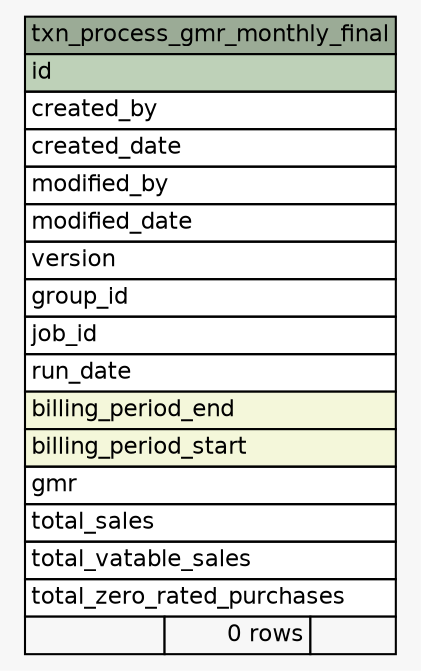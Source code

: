 // dot 2.36.0 on Mac OS X 10.12.5
// SchemaSpy rev 590
digraph "txn_process_gmr_monthly_final" {
  graph [
    rankdir="RL"
    bgcolor="#f7f7f7"
    nodesep="0.18"
    ranksep="0.46"
    fontname="Helvetica"
    fontsize="11"
  ];
  node [
    fontname="Helvetica"
    fontsize="11"
    shape="plaintext"
  ];
  edge [
    arrowsize="0.8"
  ];
  "txn_process_gmr_monthly_final" [
    label=<
    <TABLE BORDER="0" CELLBORDER="1" CELLSPACING="0" BGCOLOR="#ffffff">
      <TR><TD COLSPAN="3" BGCOLOR="#9bab96" ALIGN="CENTER">txn_process_gmr_monthly_final</TD></TR>
      <TR><TD PORT="id" COLSPAN="3" BGCOLOR="#bed1b8" ALIGN="LEFT">id</TD></TR>
      <TR><TD PORT="created_by" COLSPAN="3" ALIGN="LEFT">created_by</TD></TR>
      <TR><TD PORT="created_date" COLSPAN="3" ALIGN="LEFT">created_date</TD></TR>
      <TR><TD PORT="modified_by" COLSPAN="3" ALIGN="LEFT">modified_by</TD></TR>
      <TR><TD PORT="modified_date" COLSPAN="3" ALIGN="LEFT">modified_date</TD></TR>
      <TR><TD PORT="version" COLSPAN="3" ALIGN="LEFT">version</TD></TR>
      <TR><TD PORT="group_id" COLSPAN="3" ALIGN="LEFT">group_id</TD></TR>
      <TR><TD PORT="job_id" COLSPAN="3" ALIGN="LEFT">job_id</TD></TR>
      <TR><TD PORT="run_date" COLSPAN="3" ALIGN="LEFT">run_date</TD></TR>
      <TR><TD PORT="billing_period_end" COLSPAN="3" BGCOLOR="#f4f7da" ALIGN="LEFT">billing_period_end</TD></TR>
      <TR><TD PORT="billing_period_start" COLSPAN="3" BGCOLOR="#f4f7da" ALIGN="LEFT">billing_period_start</TD></TR>
      <TR><TD PORT="gmr" COLSPAN="3" ALIGN="LEFT">gmr</TD></TR>
      <TR><TD PORT="total_sales" COLSPAN="3" ALIGN="LEFT">total_sales</TD></TR>
      <TR><TD PORT="total_vatable_sales" COLSPAN="3" ALIGN="LEFT">total_vatable_sales</TD></TR>
      <TR><TD PORT="total_zero_rated_purchases" COLSPAN="3" ALIGN="LEFT">total_zero_rated_purchases</TD></TR>
      <TR><TD ALIGN="LEFT" BGCOLOR="#f7f7f7">  </TD><TD ALIGN="RIGHT" BGCOLOR="#f7f7f7">0 rows</TD><TD ALIGN="RIGHT" BGCOLOR="#f7f7f7">  </TD></TR>
    </TABLE>>
    URL="tables/txn_process_gmr_monthly_final.html"
    tooltip="txn_process_gmr_monthly_final"
  ];
}
